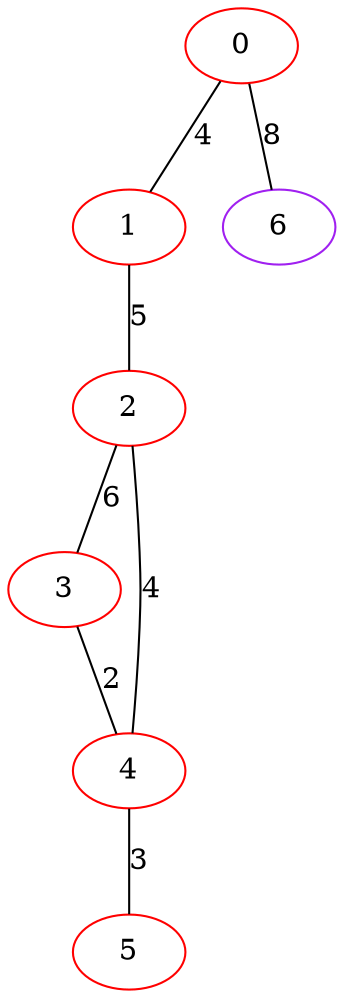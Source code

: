 graph "" {
0 [color=red, weight=1];
1 [color=red, weight=1];
2 [color=red, weight=1];
3 [color=red, weight=1];
4 [color=red, weight=1];
5 [color=red, weight=1];
6 [color=purple, weight=4];
0 -- 1  [key=0, label=4];
0 -- 6  [key=0, label=8];
1 -- 2  [key=0, label=5];
2 -- 3  [key=0, label=6];
2 -- 4  [key=0, label=4];
3 -- 4  [key=0, label=2];
4 -- 5  [key=0, label=3];
}
